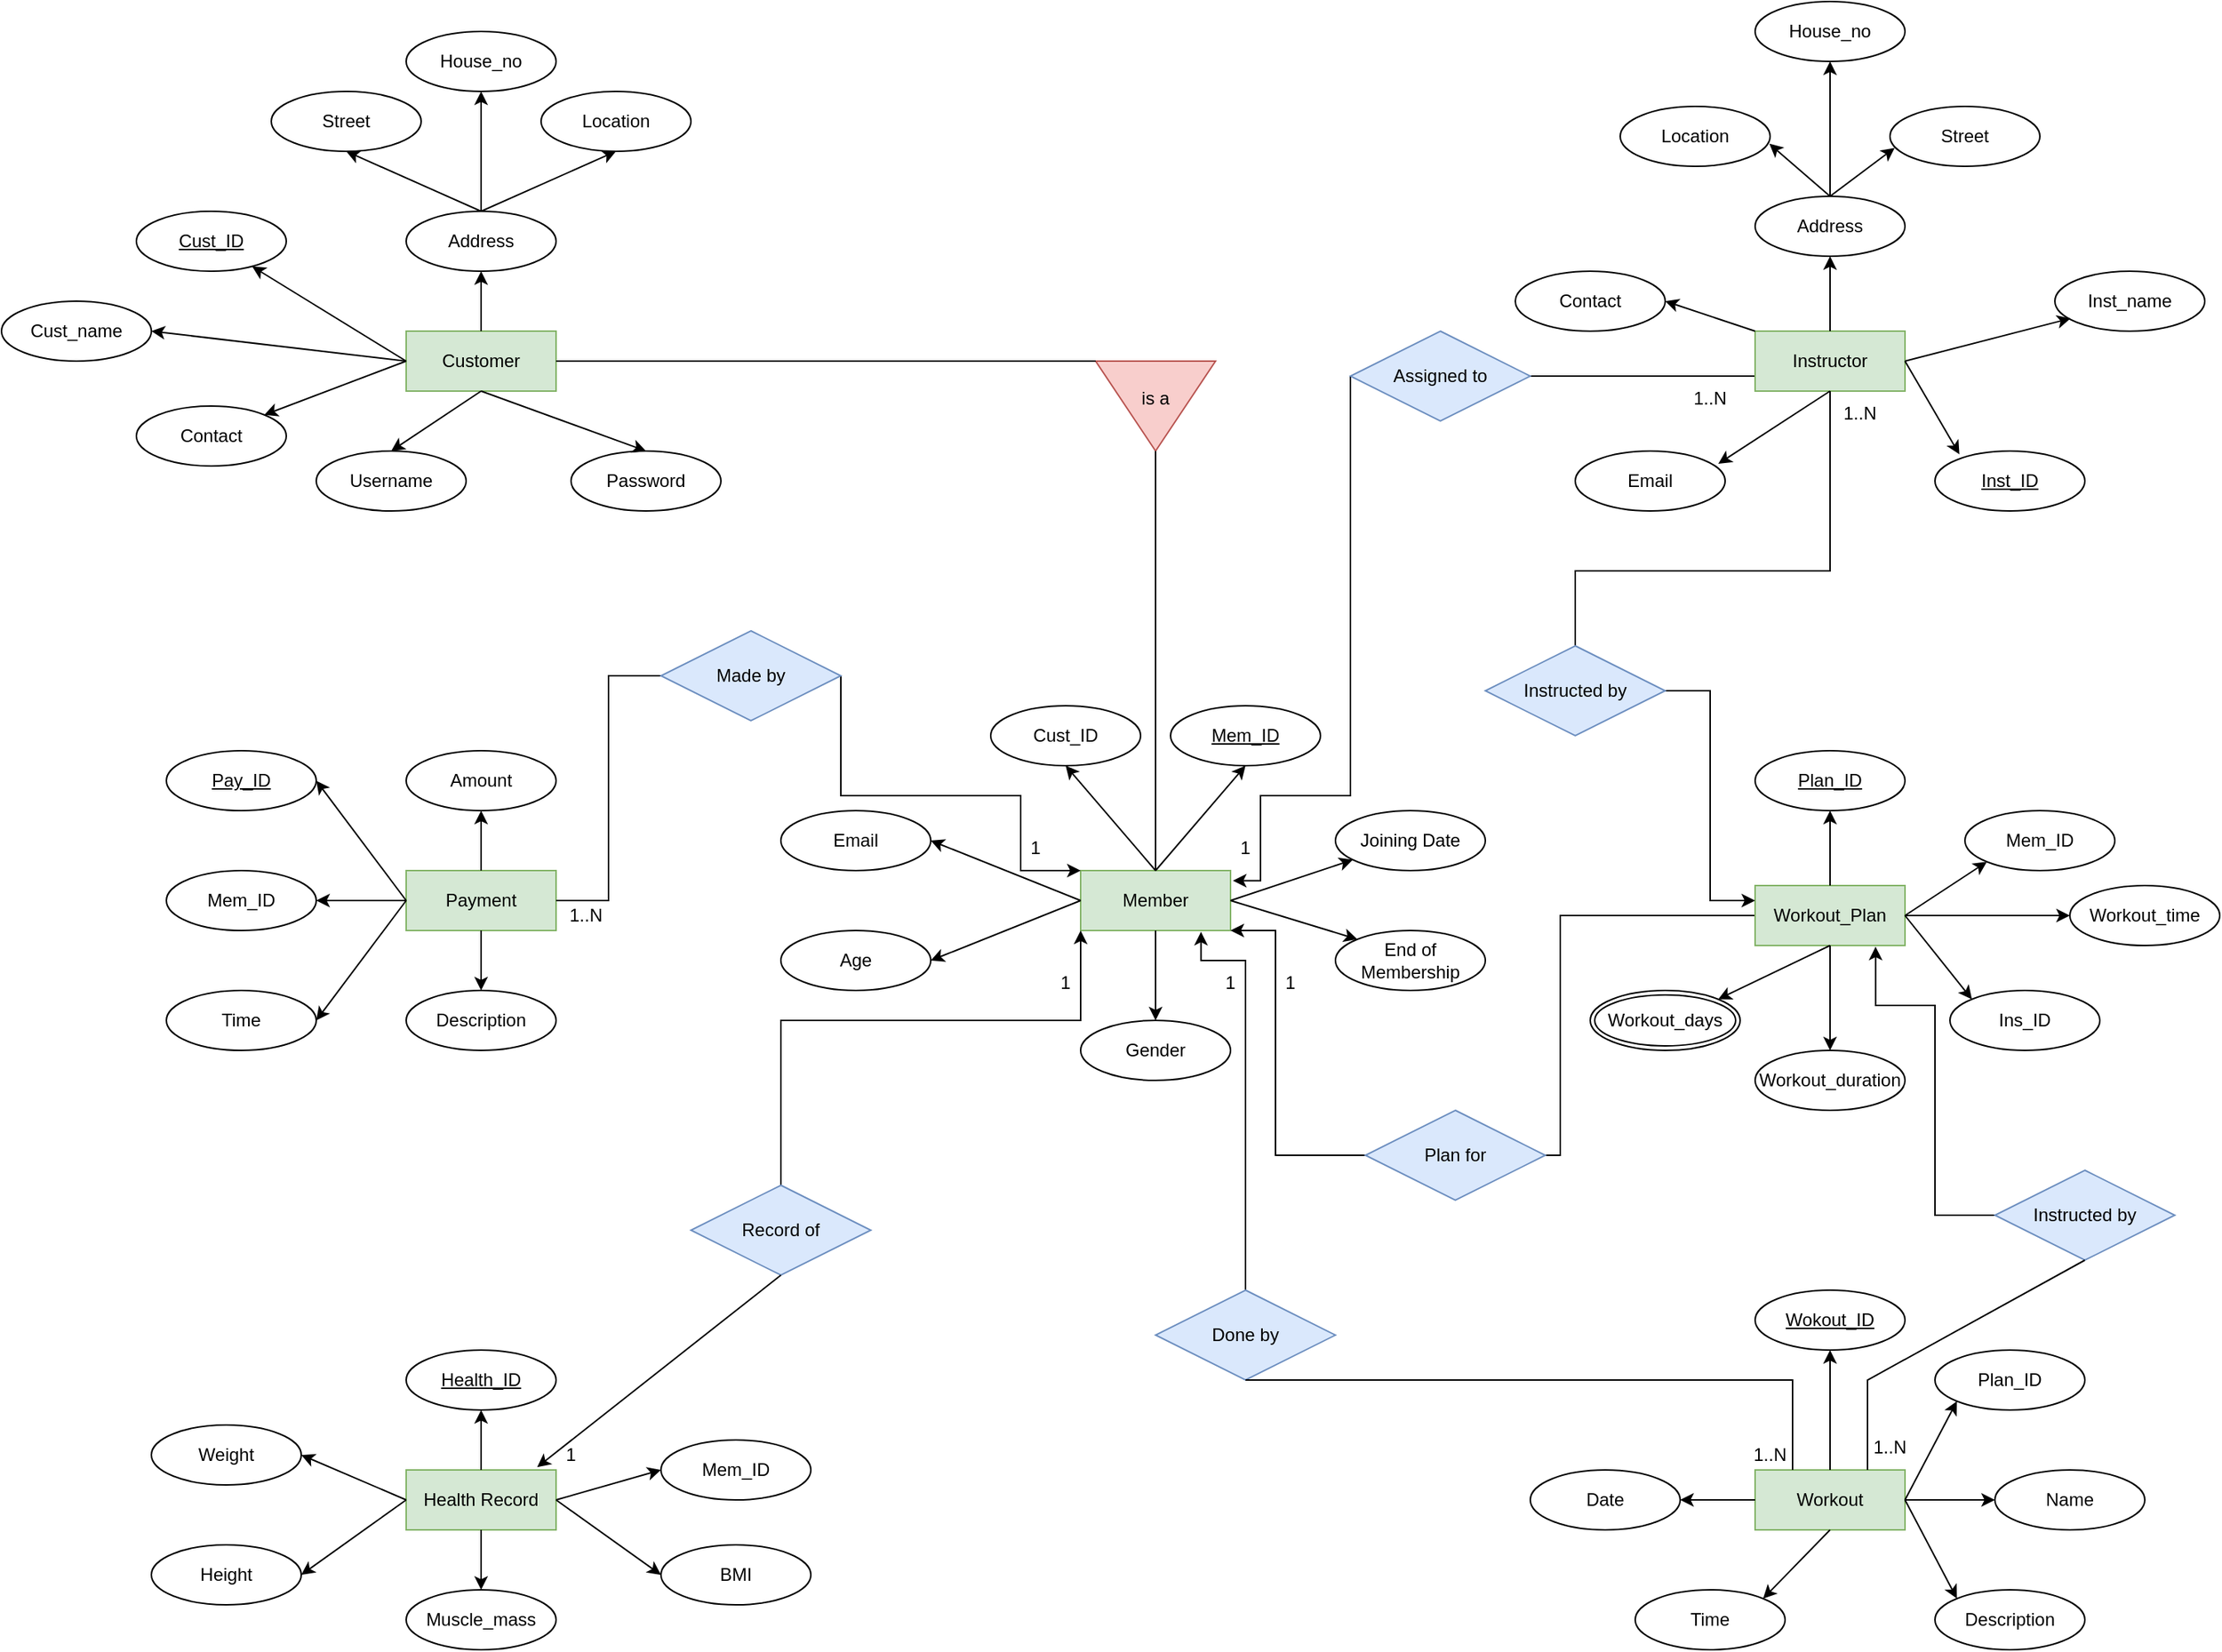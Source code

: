 <mxfile version="21.2.1" type="github">
  <diagram name="Page-1" id="tTelNtG5nTAstVyEt5DH">
    <mxGraphModel dx="2537" dy="986" grid="1" gridSize="10" guides="1" tooltips="1" connect="1" arrows="1" fold="1" page="1" pageScale="1" pageWidth="850" pageHeight="1100" math="0" shadow="0">
      <root>
        <mxCell id="0" />
        <mxCell id="1" parent="0" />
        <mxCell id="TixPq02yjRBzD6OdScwW-1" value="Member" style="whiteSpace=wrap;html=1;align=center;fillColor=#d5e8d4;strokeColor=#82b366;" parent="1" vertex="1">
          <mxGeometry x="390" y="600" width="100" height="40" as="geometry" />
        </mxCell>
        <mxCell id="TixPq02yjRBzD6OdScwW-2" value="Customer" style="whiteSpace=wrap;html=1;align=center;fillColor=#d5e8d4;strokeColor=#82b366;" parent="1" vertex="1">
          <mxGeometry x="-60" y="240" width="100" height="40" as="geometry" />
        </mxCell>
        <mxCell id="TixPq02yjRBzD6OdScwW-89" style="edgeStyle=orthogonalEdgeStyle;rounded=0;orthogonalLoop=1;jettySize=auto;html=1;exitX=0;exitY=0.5;exitDx=0;exitDy=0;entryX=1;entryY=0.5;entryDx=0;entryDy=0;endArrow=none;endFill=0;" parent="1" source="TixPq02yjRBzD6OdScwW-3" target="TixPq02yjRBzD6OdScwW-87" edge="1">
          <mxGeometry relative="1" as="geometry">
            <Array as="points">
              <mxPoint x="840" y="270" />
            </Array>
          </mxGeometry>
        </mxCell>
        <mxCell id="TixPq02yjRBzD6OdScwW-3" value="Instructor" style="whiteSpace=wrap;html=1;align=center;fillColor=#d5e8d4;strokeColor=#82b366;" parent="1" vertex="1">
          <mxGeometry x="840" y="240" width="100" height="40" as="geometry" />
        </mxCell>
        <mxCell id="TixPq02yjRBzD6OdScwW-156" style="edgeStyle=orthogonalEdgeStyle;rounded=0;orthogonalLoop=1;jettySize=auto;html=1;exitX=0;exitY=0.5;exitDx=0;exitDy=0;entryX=1;entryY=0.5;entryDx=0;entryDy=0;endArrow=none;endFill=0;" parent="1" source="TixPq02yjRBzD6OdScwW-4" target="TixPq02yjRBzD6OdScwW-155" edge="1">
          <mxGeometry relative="1" as="geometry">
            <Array as="points">
              <mxPoint x="710" y="630" />
              <mxPoint x="710" y="790" />
            </Array>
          </mxGeometry>
        </mxCell>
        <mxCell id="TixPq02yjRBzD6OdScwW-4" value="Workout_Plan" style="whiteSpace=wrap;html=1;align=center;fillColor=#d5e8d4;strokeColor=#82b366;" parent="1" vertex="1">
          <mxGeometry x="840" y="610" width="100" height="40" as="geometry" />
        </mxCell>
        <mxCell id="TixPq02yjRBzD6OdScwW-5" value="Workout" style="whiteSpace=wrap;html=1;align=center;fillColor=#d5e8d4;strokeColor=#82b366;" parent="1" vertex="1">
          <mxGeometry x="840" y="1000" width="100" height="40" as="geometry" />
        </mxCell>
        <mxCell id="TixPq02yjRBzD6OdScwW-6" value="Payment" style="whiteSpace=wrap;html=1;align=center;fillColor=#d5e8d4;strokeColor=#82b366;" parent="1" vertex="1">
          <mxGeometry x="-60" y="600" width="100" height="40" as="geometry" />
        </mxCell>
        <mxCell id="TixPq02yjRBzD6OdScwW-10" value="Health Record" style="whiteSpace=wrap;html=1;align=center;fillColor=#d5e8d4;strokeColor=#82b366;" parent="1" vertex="1">
          <mxGeometry x="-60" y="1000" width="100" height="40" as="geometry" />
        </mxCell>
        <mxCell id="TixPq02yjRBzD6OdScwW-32" value="House_no" style="ellipse;whiteSpace=wrap;html=1;align=center;" parent="1" vertex="1">
          <mxGeometry x="-60" y="40" width="100" height="40" as="geometry" />
        </mxCell>
        <mxCell id="TixPq02yjRBzD6OdScwW-33" value="Street" style="ellipse;whiteSpace=wrap;html=1;align=center;" parent="1" vertex="1">
          <mxGeometry x="-150" y="80" width="100" height="40" as="geometry" />
        </mxCell>
        <mxCell id="TixPq02yjRBzD6OdScwW-34" value="Location" style="ellipse;whiteSpace=wrap;html=1;align=center;" parent="1" vertex="1">
          <mxGeometry x="30" y="80" width="100" height="40" as="geometry" />
        </mxCell>
        <mxCell id="TixPq02yjRBzD6OdScwW-35" value="Address" style="ellipse;whiteSpace=wrap;html=1;align=center;" parent="1" vertex="1">
          <mxGeometry x="-60" y="160" width="100" height="40" as="geometry" />
        </mxCell>
        <mxCell id="TixPq02yjRBzD6OdScwW-36" value="Cust_name" style="ellipse;whiteSpace=wrap;html=1;align=center;" parent="1" vertex="1">
          <mxGeometry x="-330" y="220" width="100" height="40" as="geometry" />
        </mxCell>
        <mxCell id="TixPq02yjRBzD6OdScwW-37" value="Contact" style="ellipse;whiteSpace=wrap;html=1;align=center;" parent="1" vertex="1">
          <mxGeometry x="-240" y="290" width="100" height="40" as="geometry" />
        </mxCell>
        <mxCell id="TixPq02yjRBzD6OdScwW-38" value="Username" style="ellipse;whiteSpace=wrap;html=1;align=center;" parent="1" vertex="1">
          <mxGeometry x="-120" y="320" width="100" height="40" as="geometry" />
        </mxCell>
        <mxCell id="TixPq02yjRBzD6OdScwW-39" value="Password" style="ellipse;whiteSpace=wrap;html=1;align=center;" parent="1" vertex="1">
          <mxGeometry x="50" y="320" width="100" height="40" as="geometry" />
        </mxCell>
        <mxCell id="TixPq02yjRBzD6OdScwW-41" value="Joining Date" style="ellipse;whiteSpace=wrap;html=1;align=center;" parent="1" vertex="1">
          <mxGeometry x="560" y="560" width="100" height="40" as="geometry" />
        </mxCell>
        <mxCell id="TixPq02yjRBzD6OdScwW-42" value="Age" style="ellipse;whiteSpace=wrap;html=1;align=center;" parent="1" vertex="1">
          <mxGeometry x="190" y="640" width="100" height="40" as="geometry" />
        </mxCell>
        <mxCell id="TixPq02yjRBzD6OdScwW-43" value="End of&lt;br&gt;Membership" style="ellipse;whiteSpace=wrap;html=1;align=center;" parent="1" vertex="1">
          <mxGeometry x="560" y="640" width="100" height="40" as="geometry" />
        </mxCell>
        <mxCell id="TixPq02yjRBzD6OdScwW-45" value="Email" style="ellipse;whiteSpace=wrap;html=1;align=center;" parent="1" vertex="1">
          <mxGeometry x="190" y="560" width="100" height="40" as="geometry" />
        </mxCell>
        <mxCell id="TixPq02yjRBzD6OdScwW-46" value="Gender" style="ellipse;whiteSpace=wrap;html=1;align=center;" parent="1" vertex="1">
          <mxGeometry x="390" y="700" width="100" height="40" as="geometry" />
        </mxCell>
        <mxCell id="TixPq02yjRBzD6OdScwW-49" value="Inst_ID" style="ellipse;whiteSpace=wrap;html=1;align=center;fontStyle=4;" parent="1" vertex="1">
          <mxGeometry x="960" y="320" width="100" height="40" as="geometry" />
        </mxCell>
        <mxCell id="TixPq02yjRBzD6OdScwW-51" value="Inst_name" style="ellipse;whiteSpace=wrap;html=1;align=center;" parent="1" vertex="1">
          <mxGeometry x="1040" y="200" width="100" height="40" as="geometry" />
        </mxCell>
        <mxCell id="TixPq02yjRBzD6OdScwW-52" value="Email" style="ellipse;whiteSpace=wrap;html=1;align=center;" parent="1" vertex="1">
          <mxGeometry x="720" y="320" width="100" height="40" as="geometry" />
        </mxCell>
        <mxCell id="TixPq02yjRBzD6OdScwW-54" value="Contact" style="ellipse;whiteSpace=wrap;html=1;align=center;" parent="1" vertex="1">
          <mxGeometry x="680" y="200" width="100" height="40" as="geometry" />
        </mxCell>
        <mxCell id="TixPq02yjRBzD6OdScwW-55" value="Address" style="ellipse;whiteSpace=wrap;html=1;align=center;" parent="1" vertex="1">
          <mxGeometry x="840" y="150" width="100" height="40" as="geometry" />
        </mxCell>
        <mxCell id="TixPq02yjRBzD6OdScwW-56" value="House_no" style="ellipse;whiteSpace=wrap;html=1;align=center;" parent="1" vertex="1">
          <mxGeometry x="840" y="20" width="100" height="40" as="geometry" />
        </mxCell>
        <mxCell id="TixPq02yjRBzD6OdScwW-57" value="Location" style="ellipse;whiteSpace=wrap;html=1;align=center;" parent="1" vertex="1">
          <mxGeometry x="750" y="90" width="100" height="40" as="geometry" />
        </mxCell>
        <mxCell id="TixPq02yjRBzD6OdScwW-58" value="Street" style="ellipse;whiteSpace=wrap;html=1;align=center;" parent="1" vertex="1">
          <mxGeometry x="930" y="90" width="100" height="40" as="geometry" />
        </mxCell>
        <mxCell id="TixPq02yjRBzD6OdScwW-59" value="Plan_ID" style="ellipse;whiteSpace=wrap;html=1;align=center;fontStyle=4;" parent="1" vertex="1">
          <mxGeometry x="840" y="520" width="100" height="40" as="geometry" />
        </mxCell>
        <mxCell id="TixPq02yjRBzD6OdScwW-60" value="Mem_ID" style="ellipse;whiteSpace=wrap;html=1;align=center;" parent="1" vertex="1">
          <mxGeometry x="980" y="560" width="100" height="40" as="geometry" />
        </mxCell>
        <mxCell id="TixPq02yjRBzD6OdScwW-62" value="Ins_ID" style="ellipse;whiteSpace=wrap;html=1;align=center;" parent="1" vertex="1">
          <mxGeometry x="970" y="680" width="100" height="40" as="geometry" />
        </mxCell>
        <mxCell id="TixPq02yjRBzD6OdScwW-63" value="Workout_time" style="ellipse;whiteSpace=wrap;html=1;align=center;" parent="1" vertex="1">
          <mxGeometry x="1050" y="610" width="100" height="40" as="geometry" />
        </mxCell>
        <mxCell id="TixPq02yjRBzD6OdScwW-64" value="Workout_duration" style="ellipse;whiteSpace=wrap;html=1;align=center;" parent="1" vertex="1">
          <mxGeometry x="840" y="720" width="100" height="40" as="geometry" />
        </mxCell>
        <mxCell id="TixPq02yjRBzD6OdScwW-66" value="Cust_ID" style="ellipse;whiteSpace=wrap;html=1;align=center;" parent="1" vertex="1">
          <mxGeometry x="330" y="490" width="100" height="40" as="geometry" />
        </mxCell>
        <mxCell id="TixPq02yjRBzD6OdScwW-67" value="Mem_ID" style="ellipse;whiteSpace=wrap;html=1;align=center;fontStyle=4;" parent="1" vertex="1">
          <mxGeometry x="450" y="490" width="100" height="40" as="geometry" />
        </mxCell>
        <mxCell id="TixPq02yjRBzD6OdScwW-70" value="Wokout_ID" style="ellipse;whiteSpace=wrap;html=1;align=center;fontStyle=4;" parent="1" vertex="1">
          <mxGeometry x="840" y="880" width="100" height="40" as="geometry" />
        </mxCell>
        <mxCell id="TixPq02yjRBzD6OdScwW-71" value="Plan_ID" style="ellipse;whiteSpace=wrap;html=1;align=center;" parent="1" vertex="1">
          <mxGeometry x="960" y="920" width="100" height="40" as="geometry" />
        </mxCell>
        <mxCell id="TixPq02yjRBzD6OdScwW-72" value="Name" style="ellipse;whiteSpace=wrap;html=1;align=center;" parent="1" vertex="1">
          <mxGeometry x="1000" y="1000" width="100" height="40" as="geometry" />
        </mxCell>
        <mxCell id="TixPq02yjRBzD6OdScwW-73" value="Description" style="ellipse;whiteSpace=wrap;html=1;align=center;" parent="1" vertex="1">
          <mxGeometry x="960" y="1080" width="100" height="40" as="geometry" />
        </mxCell>
        <mxCell id="TixPq02yjRBzD6OdScwW-74" value="Health_ID" style="ellipse;whiteSpace=wrap;html=1;align=center;fontStyle=4;" parent="1" vertex="1">
          <mxGeometry x="-60" y="920" width="100" height="40" as="geometry" />
        </mxCell>
        <mxCell id="TixPq02yjRBzD6OdScwW-75" value="Mem_ID" style="ellipse;whiteSpace=wrap;html=1;align=center;" parent="1" vertex="1">
          <mxGeometry x="110" y="980" width="100" height="40" as="geometry" />
        </mxCell>
        <mxCell id="TixPq02yjRBzD6OdScwW-76" value="Height" style="ellipse;whiteSpace=wrap;html=1;align=center;" parent="1" vertex="1">
          <mxGeometry x="-230" y="1050" width="100" height="40" as="geometry" />
        </mxCell>
        <mxCell id="TixPq02yjRBzD6OdScwW-77" value="Weight" style="ellipse;whiteSpace=wrap;html=1;align=center;" parent="1" vertex="1">
          <mxGeometry x="-230" y="970" width="100" height="40" as="geometry" />
        </mxCell>
        <mxCell id="TixPq02yjRBzD6OdScwW-78" value="BMI" style="ellipse;whiteSpace=wrap;html=1;align=center;" parent="1" vertex="1">
          <mxGeometry x="110" y="1050" width="100" height="40" as="geometry" />
        </mxCell>
        <mxCell id="TixPq02yjRBzD6OdScwW-79" value="Muscle_mass" style="ellipse;whiteSpace=wrap;html=1;align=center;" parent="1" vertex="1">
          <mxGeometry x="-60" y="1080" width="100" height="40" as="geometry" />
        </mxCell>
        <mxCell id="TixPq02yjRBzD6OdScwW-80" value="Pay_ID" style="ellipse;whiteSpace=wrap;html=1;align=center;fontStyle=4;" parent="1" vertex="1">
          <mxGeometry x="-220" y="520" width="100" height="40" as="geometry" />
        </mxCell>
        <mxCell id="TixPq02yjRBzD6OdScwW-82" value="Mem_ID" style="ellipse;whiteSpace=wrap;html=1;align=center;" parent="1" vertex="1">
          <mxGeometry x="-220" y="600" width="100" height="40" as="geometry" />
        </mxCell>
        <mxCell id="TixPq02yjRBzD6OdScwW-83" value="Amount" style="ellipse;whiteSpace=wrap;html=1;align=center;" parent="1" vertex="1">
          <mxGeometry x="-60" y="520" width="100" height="40" as="geometry" />
        </mxCell>
        <mxCell id="TixPq02yjRBzD6OdScwW-84" value="Time" style="ellipse;whiteSpace=wrap;html=1;align=center;" parent="1" vertex="1">
          <mxGeometry x="-220" y="680" width="100" height="40" as="geometry" />
        </mxCell>
        <mxCell id="TixPq02yjRBzD6OdScwW-85" value="Description" style="ellipse;whiteSpace=wrap;html=1;align=center;" parent="1" vertex="1">
          <mxGeometry x="-60" y="680" width="100" height="40" as="geometry" />
        </mxCell>
        <mxCell id="TixPq02yjRBzD6OdScwW-92" style="edgeStyle=orthogonalEdgeStyle;rounded=0;orthogonalLoop=1;jettySize=auto;html=1;exitX=0;exitY=0.5;exitDx=0;exitDy=0;entryX=1;entryY=0.5;entryDx=0;entryDy=0;endArrow=none;endFill=0;" parent="1" source="TixPq02yjRBzD6OdScwW-86" target="TixPq02yjRBzD6OdScwW-6" edge="1">
          <mxGeometry relative="1" as="geometry" />
        </mxCell>
        <mxCell id="Lxrb02coDtLvzyHYDfZ3-10" style="edgeStyle=orthogonalEdgeStyle;rounded=0;orthogonalLoop=1;jettySize=auto;html=1;exitX=1;exitY=0.5;exitDx=0;exitDy=0;entryX=0;entryY=0;entryDx=0;entryDy=0;" edge="1" parent="1" source="TixPq02yjRBzD6OdScwW-86" target="TixPq02yjRBzD6OdScwW-1">
          <mxGeometry relative="1" as="geometry">
            <Array as="points">
              <mxPoint x="230" y="550" />
              <mxPoint x="350" y="550" />
              <mxPoint x="350" y="600" />
            </Array>
          </mxGeometry>
        </mxCell>
        <mxCell id="TixPq02yjRBzD6OdScwW-86" value="Made by" style="shape=rhombus;perimeter=rhombusPerimeter;whiteSpace=wrap;html=1;align=center;fillColor=#dae8fc;strokeColor=#6c8ebf;" parent="1" vertex="1">
          <mxGeometry x="110" y="440" width="120" height="60" as="geometry" />
        </mxCell>
        <mxCell id="TixPq02yjRBzD6OdScwW-90" style="edgeStyle=orthogonalEdgeStyle;rounded=0;orthogonalLoop=1;jettySize=auto;html=1;exitX=0;exitY=0.5;exitDx=0;exitDy=0;entryX=1.016;entryY=0.168;entryDx=0;entryDy=0;entryPerimeter=0;" parent="1" source="TixPq02yjRBzD6OdScwW-87" target="TixPq02yjRBzD6OdScwW-1" edge="1">
          <mxGeometry relative="1" as="geometry">
            <Array as="points">
              <mxPoint x="570" y="310" />
              <mxPoint x="570" y="550" />
              <mxPoint x="510" y="550" />
              <mxPoint x="510" y="607" />
            </Array>
            <mxPoint x="440" y="600" as="targetPoint" />
          </mxGeometry>
        </mxCell>
        <mxCell id="TixPq02yjRBzD6OdScwW-87" value="Assigned to" style="shape=rhombus;perimeter=rhombusPerimeter;whiteSpace=wrap;html=1;align=center;fillColor=#dae8fc;strokeColor=#6c8ebf;" parent="1" vertex="1">
          <mxGeometry x="570" y="240" width="120" height="60" as="geometry" />
        </mxCell>
        <mxCell id="TixPq02yjRBzD6OdScwW-96" value="" style="endArrow=classic;html=1;rounded=0;exitX=0;exitY=0.5;exitDx=0;exitDy=0;entryX=1;entryY=0.5;entryDx=0;entryDy=0;" parent="1" source="TixPq02yjRBzD6OdScwW-1" target="TixPq02yjRBzD6OdScwW-45" edge="1">
          <mxGeometry width="50" height="50" relative="1" as="geometry">
            <mxPoint x="250" y="630" as="sourcePoint" />
            <mxPoint x="300" y="580" as="targetPoint" />
          </mxGeometry>
        </mxCell>
        <mxCell id="TixPq02yjRBzD6OdScwW-100" value="" style="endArrow=classic;html=1;rounded=0;entryX=1;entryY=0.5;entryDx=0;entryDy=0;" parent="1" target="TixPq02yjRBzD6OdScwW-42" edge="1">
          <mxGeometry width="50" height="50" relative="1" as="geometry">
            <mxPoint x="390" y="620" as="sourcePoint" />
            <mxPoint x="370" y="530" as="targetPoint" />
          </mxGeometry>
        </mxCell>
        <mxCell id="TixPq02yjRBzD6OdScwW-101" value="" style="endArrow=classic;html=1;rounded=0;exitX=0.5;exitY=0;exitDx=0;exitDy=0;entryX=0.5;entryY=1;entryDx=0;entryDy=0;" parent="1" source="TixPq02yjRBzD6OdScwW-2" target="TixPq02yjRBzD6OdScwW-35" edge="1">
          <mxGeometry width="50" height="50" relative="1" as="geometry">
            <mxPoint x="-30" y="220" as="sourcePoint" />
            <mxPoint x="20" y="170" as="targetPoint" />
          </mxGeometry>
        </mxCell>
        <mxCell id="TixPq02yjRBzD6OdScwW-102" value="" style="endArrow=classic;html=1;rounded=0;exitX=0.5;exitY=0;exitDx=0;exitDy=0;entryX=0.5;entryY=1;entryDx=0;entryDy=0;" parent="1" source="TixPq02yjRBzD6OdScwW-35" target="TixPq02yjRBzD6OdScwW-33" edge="1">
          <mxGeometry width="50" height="50" relative="1" as="geometry">
            <mxPoint x="-30" y="220" as="sourcePoint" />
            <mxPoint x="20" y="170" as="targetPoint" />
          </mxGeometry>
        </mxCell>
        <mxCell id="TixPq02yjRBzD6OdScwW-103" value="" style="endArrow=classic;html=1;rounded=0;exitX=0.5;exitY=0;exitDx=0;exitDy=0;entryX=0.5;entryY=1;entryDx=0;entryDy=0;" parent="1" source="TixPq02yjRBzD6OdScwW-35" target="TixPq02yjRBzD6OdScwW-32" edge="1">
          <mxGeometry width="50" height="50" relative="1" as="geometry">
            <mxPoint y="220" as="sourcePoint" />
            <mxPoint x="50" y="170" as="targetPoint" />
          </mxGeometry>
        </mxCell>
        <mxCell id="TixPq02yjRBzD6OdScwW-104" value="" style="endArrow=classic;html=1;rounded=0;entryX=0.5;entryY=1;entryDx=0;entryDy=0;" parent="1" target="TixPq02yjRBzD6OdScwW-34" edge="1">
          <mxGeometry width="50" height="50" relative="1" as="geometry">
            <mxPoint x="-10" y="160" as="sourcePoint" />
            <mxPoint x="50" y="170" as="targetPoint" />
          </mxGeometry>
        </mxCell>
        <mxCell id="TixPq02yjRBzD6OdScwW-105" value="" style="endArrow=classic;html=1;rounded=0;exitX=0;exitY=0.5;exitDx=0;exitDy=0;" parent="1" source="TixPq02yjRBzD6OdScwW-2" edge="1">
          <mxGeometry width="50" height="50" relative="1" as="geometry">
            <mxPoint x="-100" y="210" as="sourcePoint" />
            <mxPoint x="-162.785" y="196.778" as="targetPoint" />
          </mxGeometry>
        </mxCell>
        <mxCell id="TixPq02yjRBzD6OdScwW-106" value="" style="endArrow=classic;html=1;rounded=0;exitX=0;exitY=0.5;exitDx=0;exitDy=0;entryX=1;entryY=0.5;entryDx=0;entryDy=0;" parent="1" source="TixPq02yjRBzD6OdScwW-2" target="TixPq02yjRBzD6OdScwW-36" edge="1">
          <mxGeometry width="50" height="50" relative="1" as="geometry">
            <mxPoint x="-100" y="210" as="sourcePoint" />
            <mxPoint x="-50" y="160" as="targetPoint" />
          </mxGeometry>
        </mxCell>
        <mxCell id="TixPq02yjRBzD6OdScwW-107" value="" style="endArrow=classic;html=1;rounded=0;exitX=0;exitY=0.5;exitDx=0;exitDy=0;entryX=1;entryY=0;entryDx=0;entryDy=0;" parent="1" source="TixPq02yjRBzD6OdScwW-2" target="TixPq02yjRBzD6OdScwW-37" edge="1">
          <mxGeometry width="50" height="50" relative="1" as="geometry">
            <mxPoint x="30" y="230" as="sourcePoint" />
            <mxPoint x="80" y="180" as="targetPoint" />
          </mxGeometry>
        </mxCell>
        <mxCell id="TixPq02yjRBzD6OdScwW-108" value="" style="endArrow=classic;html=1;rounded=0;exitX=0.5;exitY=1;exitDx=0;exitDy=0;entryX=0.5;entryY=0;entryDx=0;entryDy=0;" parent="1" source="TixPq02yjRBzD6OdScwW-2" target="TixPq02yjRBzD6OdScwW-38" edge="1">
          <mxGeometry width="50" height="50" relative="1" as="geometry">
            <mxPoint x="-20" y="260" as="sourcePoint" />
            <mxPoint x="30" y="210" as="targetPoint" />
          </mxGeometry>
        </mxCell>
        <mxCell id="TixPq02yjRBzD6OdScwW-112" value="" style="endArrow=classic;html=1;rounded=0;exitX=0.5;exitY=1;exitDx=0;exitDy=0;entryX=0.5;entryY=0;entryDx=0;entryDy=0;" parent="1" source="TixPq02yjRBzD6OdScwW-2" target="TixPq02yjRBzD6OdScwW-39" edge="1">
          <mxGeometry width="50" height="50" relative="1" as="geometry">
            <mxPoint x="-20" y="320" as="sourcePoint" />
            <mxPoint x="30" y="270" as="targetPoint" />
          </mxGeometry>
        </mxCell>
        <mxCell id="TixPq02yjRBzD6OdScwW-113" value="" style="endArrow=classic;html=1;rounded=0;exitX=0;exitY=0.5;exitDx=0;exitDy=0;entryX=1;entryY=0.5;entryDx=0;entryDy=0;" parent="1" source="TixPq02yjRBzD6OdScwW-6" target="TixPq02yjRBzD6OdScwW-82" edge="1">
          <mxGeometry width="50" height="50" relative="1" as="geometry">
            <mxPoint x="20" y="650" as="sourcePoint" />
            <mxPoint x="70" y="600" as="targetPoint" />
          </mxGeometry>
        </mxCell>
        <mxCell id="TixPq02yjRBzD6OdScwW-114" value="" style="endArrow=classic;html=1;rounded=0;exitX=0;exitY=0.5;exitDx=0;exitDy=0;entryX=1;entryY=0.5;entryDx=0;entryDy=0;" parent="1" source="TixPq02yjRBzD6OdScwW-6" target="TixPq02yjRBzD6OdScwW-80" edge="1">
          <mxGeometry width="50" height="50" relative="1" as="geometry">
            <mxPoint x="80" y="650" as="sourcePoint" />
            <mxPoint x="130" y="600" as="targetPoint" />
          </mxGeometry>
        </mxCell>
        <mxCell id="TixPq02yjRBzD6OdScwW-115" value="" style="endArrow=classic;html=1;rounded=0;exitX=0.5;exitY=0;exitDx=0;exitDy=0;entryX=0.5;entryY=1;entryDx=0;entryDy=0;" parent="1" source="TixPq02yjRBzD6OdScwW-6" target="TixPq02yjRBzD6OdScwW-83" edge="1">
          <mxGeometry width="50" height="50" relative="1" as="geometry">
            <mxPoint x="80" y="650" as="sourcePoint" />
            <mxPoint x="130" y="600" as="targetPoint" />
          </mxGeometry>
        </mxCell>
        <mxCell id="TixPq02yjRBzD6OdScwW-116" value="" style="endArrow=classic;html=1;rounded=0;exitX=0;exitY=0.5;exitDx=0;exitDy=0;entryX=1;entryY=0.5;entryDx=0;entryDy=0;" parent="1" source="TixPq02yjRBzD6OdScwW-6" target="TixPq02yjRBzD6OdScwW-84" edge="1">
          <mxGeometry width="50" height="50" relative="1" as="geometry">
            <mxPoint x="80" y="780" as="sourcePoint" />
            <mxPoint x="130" y="730" as="targetPoint" />
          </mxGeometry>
        </mxCell>
        <mxCell id="TixPq02yjRBzD6OdScwW-117" value="" style="endArrow=classic;html=1;rounded=0;exitX=0.5;exitY=1;exitDx=0;exitDy=0;entryX=0.5;entryY=0;entryDx=0;entryDy=0;" parent="1" source="TixPq02yjRBzD6OdScwW-6" target="TixPq02yjRBzD6OdScwW-85" edge="1">
          <mxGeometry width="50" height="50" relative="1" as="geometry">
            <mxPoint x="80" y="780" as="sourcePoint" />
            <mxPoint x="130" y="730" as="targetPoint" />
          </mxGeometry>
        </mxCell>
        <mxCell id="TixPq02yjRBzD6OdScwW-119" value="" style="endArrow=classic;html=1;rounded=0;exitX=0.5;exitY=0;exitDx=0;exitDy=0;entryX=0.5;entryY=1;entryDx=0;entryDy=0;" parent="1" source="TixPq02yjRBzD6OdScwW-1" target="TixPq02yjRBzD6OdScwW-66" edge="1">
          <mxGeometry width="50" height="50" relative="1" as="geometry">
            <mxPoint x="390" y="680" as="sourcePoint" />
            <mxPoint x="440" y="630" as="targetPoint" />
          </mxGeometry>
        </mxCell>
        <mxCell id="TixPq02yjRBzD6OdScwW-120" value="" style="endArrow=classic;html=1;rounded=0;exitX=0.5;exitY=0;exitDx=0;exitDy=0;entryX=0.5;entryY=1;entryDx=0;entryDy=0;" parent="1" source="TixPq02yjRBzD6OdScwW-1" target="TixPq02yjRBzD6OdScwW-67" edge="1">
          <mxGeometry width="50" height="50" relative="1" as="geometry">
            <mxPoint x="390" y="680" as="sourcePoint" />
            <mxPoint x="440" y="630" as="targetPoint" />
          </mxGeometry>
        </mxCell>
        <mxCell id="TixPq02yjRBzD6OdScwW-121" value="" style="endArrow=classic;html=1;rounded=0;exitX=1;exitY=0.5;exitDx=0;exitDy=0;" parent="1" source="TixPq02yjRBzD6OdScwW-1" target="TixPq02yjRBzD6OdScwW-41" edge="1">
          <mxGeometry width="50" height="50" relative="1" as="geometry">
            <mxPoint x="390" y="680" as="sourcePoint" />
            <mxPoint x="440" y="630" as="targetPoint" />
          </mxGeometry>
        </mxCell>
        <mxCell id="TixPq02yjRBzD6OdScwW-122" value="" style="endArrow=classic;html=1;rounded=0;entryX=0;entryY=0;entryDx=0;entryDy=0;exitX=1;exitY=0.5;exitDx=0;exitDy=0;" parent="1" source="TixPq02yjRBzD6OdScwW-1" target="TixPq02yjRBzD6OdScwW-43" edge="1">
          <mxGeometry width="50" height="50" relative="1" as="geometry">
            <mxPoint x="390" y="680" as="sourcePoint" />
            <mxPoint x="440" y="630" as="targetPoint" />
          </mxGeometry>
        </mxCell>
        <mxCell id="TixPq02yjRBzD6OdScwW-123" value="" style="endArrow=classic;html=1;rounded=0;exitX=0.5;exitY=1;exitDx=0;exitDy=0;entryX=0.5;entryY=0;entryDx=0;entryDy=0;" parent="1" source="TixPq02yjRBzD6OdScwW-1" target="TixPq02yjRBzD6OdScwW-46" edge="1">
          <mxGeometry width="50" height="50" relative="1" as="geometry">
            <mxPoint x="390" y="680" as="sourcePoint" />
            <mxPoint x="440" y="630" as="targetPoint" />
          </mxGeometry>
        </mxCell>
        <mxCell id="TixPq02yjRBzD6OdScwW-124" value="" style="endArrow=classic;html=1;rounded=0;entryX=0.5;entryY=1;entryDx=0;entryDy=0;exitX=0.5;exitY=0;exitDx=0;exitDy=0;" parent="1" source="TixPq02yjRBzD6OdScwW-3" target="TixPq02yjRBzD6OdScwW-55" edge="1">
          <mxGeometry width="50" height="50" relative="1" as="geometry">
            <mxPoint x="900" y="350" as="sourcePoint" />
            <mxPoint x="950" y="300" as="targetPoint" />
          </mxGeometry>
        </mxCell>
        <mxCell id="TixPq02yjRBzD6OdScwW-125" value="" style="endArrow=classic;html=1;rounded=0;exitX=0.5;exitY=0;exitDx=0;exitDy=0;entryX=0.995;entryY=0.623;entryDx=0;entryDy=0;entryPerimeter=0;" parent="1" source="TixPq02yjRBzD6OdScwW-55" target="TixPq02yjRBzD6OdScwW-57" edge="1">
          <mxGeometry width="50" height="50" relative="1" as="geometry">
            <mxPoint x="900" y="350" as="sourcePoint" />
            <mxPoint x="950" y="300" as="targetPoint" />
          </mxGeometry>
        </mxCell>
        <mxCell id="TixPq02yjRBzD6OdScwW-126" value="" style="endArrow=classic;html=1;rounded=0;entryX=0.031;entryY=0.693;entryDx=0;entryDy=0;exitX=0.5;exitY=0;exitDx=0;exitDy=0;entryPerimeter=0;" parent="1" target="TixPq02yjRBzD6OdScwW-58" edge="1" source="TixPq02yjRBzD6OdScwW-55">
          <mxGeometry width="50" height="50" relative="1" as="geometry">
            <mxPoint x="880" y="160" as="sourcePoint" />
            <mxPoint x="950" y="300" as="targetPoint" />
          </mxGeometry>
        </mxCell>
        <mxCell id="TixPq02yjRBzD6OdScwW-127" value="" style="endArrow=classic;html=1;rounded=0;entryX=0.5;entryY=1;entryDx=0;entryDy=0;" parent="1" source="TixPq02yjRBzD6OdScwW-55" target="TixPq02yjRBzD6OdScwW-56" edge="1">
          <mxGeometry width="50" height="50" relative="1" as="geometry">
            <mxPoint x="900" y="350" as="sourcePoint" />
            <mxPoint x="950" y="300" as="targetPoint" />
          </mxGeometry>
        </mxCell>
        <mxCell id="TixPq02yjRBzD6OdScwW-128" value="" style="endArrow=classic;html=1;rounded=0;entryX=0.105;entryY=0.787;entryDx=0;entryDy=0;entryPerimeter=0;exitX=1;exitY=0.5;exitDx=0;exitDy=0;" parent="1" source="TixPq02yjRBzD6OdScwW-3" target="TixPq02yjRBzD6OdScwW-51" edge="1">
          <mxGeometry width="50" height="50" relative="1" as="geometry">
            <mxPoint x="1040" y="350" as="sourcePoint" />
            <mxPoint x="1090" y="300" as="targetPoint" />
          </mxGeometry>
        </mxCell>
        <mxCell id="TixPq02yjRBzD6OdScwW-129" value="" style="endArrow=classic;html=1;rounded=0;entryX=0.163;entryY=0.055;entryDx=0;entryDy=0;entryPerimeter=0;" parent="1" target="TixPq02yjRBzD6OdScwW-49" edge="1">
          <mxGeometry width="50" height="50" relative="1" as="geometry">
            <mxPoint x="940" y="260" as="sourcePoint" />
            <mxPoint x="1090" y="300" as="targetPoint" />
          </mxGeometry>
        </mxCell>
        <mxCell id="TixPq02yjRBzD6OdScwW-130" value="" style="endArrow=classic;html=1;rounded=0;entryX=1;entryY=0.5;entryDx=0;entryDy=0;exitX=0;exitY=0;exitDx=0;exitDy=0;" parent="1" source="TixPq02yjRBzD6OdScwW-3" target="TixPq02yjRBzD6OdScwW-54" edge="1">
          <mxGeometry width="50" height="50" relative="1" as="geometry">
            <mxPoint x="770" y="310" as="sourcePoint" />
            <mxPoint x="820" y="260" as="targetPoint" />
          </mxGeometry>
        </mxCell>
        <mxCell id="TixPq02yjRBzD6OdScwW-131" value="" style="endArrow=classic;html=1;rounded=0;exitX=0.5;exitY=1;exitDx=0;exitDy=0;entryX=0.954;entryY=0.214;entryDx=0;entryDy=0;entryPerimeter=0;" parent="1" source="TixPq02yjRBzD6OdScwW-3" target="TixPq02yjRBzD6OdScwW-52" edge="1">
          <mxGeometry width="50" height="50" relative="1" as="geometry">
            <mxPoint x="770" y="310" as="sourcePoint" />
            <mxPoint x="820" y="260" as="targetPoint" />
          </mxGeometry>
        </mxCell>
        <mxCell id="TixPq02yjRBzD6OdScwW-133" value="" style="endArrow=classic;html=1;rounded=0;entryX=0.5;entryY=1;entryDx=0;entryDy=0;exitX=0.5;exitY=0;exitDx=0;exitDy=0;" parent="1" source="TixPq02yjRBzD6OdScwW-4" target="TixPq02yjRBzD6OdScwW-59" edge="1">
          <mxGeometry width="50" height="50" relative="1" as="geometry">
            <mxPoint x="640" y="820" as="sourcePoint" />
            <mxPoint x="690" y="770" as="targetPoint" />
          </mxGeometry>
        </mxCell>
        <mxCell id="TixPq02yjRBzD6OdScwW-134" value="" style="endArrow=classic;html=1;rounded=0;entryX=0;entryY=1;entryDx=0;entryDy=0;exitX=1;exitY=0.5;exitDx=0;exitDy=0;" parent="1" source="TixPq02yjRBzD6OdScwW-4" target="TixPq02yjRBzD6OdScwW-60" edge="1">
          <mxGeometry width="50" height="50" relative="1" as="geometry">
            <mxPoint x="890" y="720" as="sourcePoint" />
            <mxPoint x="940" y="670" as="targetPoint" />
          </mxGeometry>
        </mxCell>
        <mxCell id="TixPq02yjRBzD6OdScwW-135" value="" style="endArrow=classic;html=1;rounded=0;entryX=0;entryY=0.5;entryDx=0;entryDy=0;" parent="1" target="TixPq02yjRBzD6OdScwW-63" edge="1">
          <mxGeometry width="50" height="50" relative="1" as="geometry">
            <mxPoint x="940" y="630" as="sourcePoint" />
            <mxPoint x="940" y="670" as="targetPoint" />
          </mxGeometry>
        </mxCell>
        <mxCell id="TixPq02yjRBzD6OdScwW-136" value="" style="endArrow=classic;html=1;rounded=0;entryX=0;entryY=0;entryDx=0;entryDy=0;exitX=1;exitY=0.5;exitDx=0;exitDy=0;" parent="1" source="TixPq02yjRBzD6OdScwW-4" target="TixPq02yjRBzD6OdScwW-62" edge="1">
          <mxGeometry width="50" height="50" relative="1" as="geometry">
            <mxPoint x="890" y="720" as="sourcePoint" />
            <mxPoint x="940" y="670" as="targetPoint" />
          </mxGeometry>
        </mxCell>
        <mxCell id="TixPq02yjRBzD6OdScwW-137" value="" style="endArrow=classic;html=1;rounded=0;exitX=0.5;exitY=1;exitDx=0;exitDy=0;entryX=0.5;entryY=0;entryDx=0;entryDy=0;" parent="1" source="TixPq02yjRBzD6OdScwW-4" target="TixPq02yjRBzD6OdScwW-64" edge="1">
          <mxGeometry width="50" height="50" relative="1" as="geometry">
            <mxPoint x="860" y="720" as="sourcePoint" />
            <mxPoint x="910" y="670" as="targetPoint" />
          </mxGeometry>
        </mxCell>
        <mxCell id="TixPq02yjRBzD6OdScwW-138" value="" style="endArrow=classic;html=1;rounded=0;entryX=0.5;entryY=1;entryDx=0;entryDy=0;exitX=0.5;exitY=0;exitDx=0;exitDy=0;" parent="1" source="TixPq02yjRBzD6OdScwW-5" target="TixPq02yjRBzD6OdScwW-70" edge="1">
          <mxGeometry width="50" height="50" relative="1" as="geometry">
            <mxPoint x="840" y="1060" as="sourcePoint" />
            <mxPoint x="890" y="1010" as="targetPoint" />
          </mxGeometry>
        </mxCell>
        <mxCell id="TixPq02yjRBzD6OdScwW-139" value="" style="endArrow=classic;html=1;rounded=0;entryX=0;entryY=1;entryDx=0;entryDy=0;" parent="1" target="TixPq02yjRBzD6OdScwW-71" edge="1">
          <mxGeometry width="50" height="50" relative="1" as="geometry">
            <mxPoint x="940" y="1020" as="sourcePoint" />
            <mxPoint x="890" y="1010" as="targetPoint" />
          </mxGeometry>
        </mxCell>
        <mxCell id="TixPq02yjRBzD6OdScwW-140" value="" style="endArrow=classic;html=1;rounded=0;entryX=0;entryY=0.5;entryDx=0;entryDy=0;exitX=1;exitY=0.5;exitDx=0;exitDy=0;" parent="1" source="TixPq02yjRBzD6OdScwW-5" target="TixPq02yjRBzD6OdScwW-72" edge="1">
          <mxGeometry width="50" height="50" relative="1" as="geometry">
            <mxPoint x="840" y="1060" as="sourcePoint" />
            <mxPoint x="890" y="1010" as="targetPoint" />
          </mxGeometry>
        </mxCell>
        <mxCell id="TixPq02yjRBzD6OdScwW-141" value="" style="endArrow=classic;html=1;rounded=0;exitX=1;exitY=0.5;exitDx=0;exitDy=0;entryX=0;entryY=0;entryDx=0;entryDy=0;" parent="1" source="TixPq02yjRBzD6OdScwW-5" target="TixPq02yjRBzD6OdScwW-73" edge="1">
          <mxGeometry width="50" height="50" relative="1" as="geometry">
            <mxPoint x="840" y="1060" as="sourcePoint" />
            <mxPoint x="890" y="1010" as="targetPoint" />
          </mxGeometry>
        </mxCell>
        <mxCell id="TixPq02yjRBzD6OdScwW-142" value="Date" style="ellipse;whiteSpace=wrap;html=1;align=center;" parent="1" vertex="1">
          <mxGeometry x="690" y="1000" width="100" height="40" as="geometry" />
        </mxCell>
        <mxCell id="TixPq02yjRBzD6OdScwW-143" value="Time" style="ellipse;whiteSpace=wrap;html=1;align=center;" parent="1" vertex="1">
          <mxGeometry x="760" y="1080" width="100" height="40" as="geometry" />
        </mxCell>
        <mxCell id="TixPq02yjRBzD6OdScwW-144" value="" style="endArrow=classic;html=1;rounded=0;exitX=0;exitY=0.5;exitDx=0;exitDy=0;entryX=1;entryY=0.5;entryDx=0;entryDy=0;" parent="1" source="TixPq02yjRBzD6OdScwW-5" target="TixPq02yjRBzD6OdScwW-142" edge="1">
          <mxGeometry width="50" height="50" relative="1" as="geometry">
            <mxPoint x="740" y="1060" as="sourcePoint" />
            <mxPoint x="790" y="1020" as="targetPoint" />
          </mxGeometry>
        </mxCell>
        <mxCell id="TixPq02yjRBzD6OdScwW-145" value="" style="endArrow=classic;html=1;rounded=0;entryX=1;entryY=0;entryDx=0;entryDy=0;" parent="1" target="TixPq02yjRBzD6OdScwW-143" edge="1">
          <mxGeometry width="50" height="50" relative="1" as="geometry">
            <mxPoint x="890" y="1040" as="sourcePoint" />
            <mxPoint x="790" y="1020" as="targetPoint" />
          </mxGeometry>
        </mxCell>
        <mxCell id="TixPq02yjRBzD6OdScwW-146" value="" style="endArrow=classic;html=1;rounded=0;entryX=0.5;entryY=1;entryDx=0;entryDy=0;exitX=0.5;exitY=0;exitDx=0;exitDy=0;" parent="1" source="TixPq02yjRBzD6OdScwW-10" target="TixPq02yjRBzD6OdScwW-74" edge="1">
          <mxGeometry width="50" height="50" relative="1" as="geometry">
            <mxPoint x="160" y="1100" as="sourcePoint" />
            <mxPoint x="210" y="1050" as="targetPoint" />
          </mxGeometry>
        </mxCell>
        <mxCell id="TixPq02yjRBzD6OdScwW-147" value="" style="endArrow=classic;html=1;rounded=0;exitX=0;exitY=0.5;exitDx=0;exitDy=0;entryX=1;entryY=0.5;entryDx=0;entryDy=0;" parent="1" source="TixPq02yjRBzD6OdScwW-10" target="TixPq02yjRBzD6OdScwW-77" edge="1">
          <mxGeometry width="50" height="50" relative="1" as="geometry">
            <mxPoint y="1090" as="sourcePoint" />
            <mxPoint x="-150" y="1000" as="targetPoint" />
          </mxGeometry>
        </mxCell>
        <mxCell id="TixPq02yjRBzD6OdScwW-148" value="" style="endArrow=classic;html=1;rounded=0;entryX=1;entryY=0.5;entryDx=0;entryDy=0;" parent="1" target="TixPq02yjRBzD6OdScwW-76" edge="1">
          <mxGeometry width="50" height="50" relative="1" as="geometry">
            <mxPoint x="-60" y="1020" as="sourcePoint" />
            <mxPoint x="50" y="1040" as="targetPoint" />
          </mxGeometry>
        </mxCell>
        <mxCell id="TixPq02yjRBzD6OdScwW-149" value="" style="endArrow=classic;html=1;rounded=0;exitX=1;exitY=0.5;exitDx=0;exitDy=0;entryX=0;entryY=0.5;entryDx=0;entryDy=0;" parent="1" source="TixPq02yjRBzD6OdScwW-10" target="TixPq02yjRBzD6OdScwW-75" edge="1">
          <mxGeometry width="50" height="50" relative="1" as="geometry">
            <mxPoint y="1090" as="sourcePoint" />
            <mxPoint x="50" y="1040" as="targetPoint" />
          </mxGeometry>
        </mxCell>
        <mxCell id="TixPq02yjRBzD6OdScwW-150" value="" style="endArrow=classic;html=1;rounded=0;exitX=0.5;exitY=1;exitDx=0;exitDy=0;entryX=0.5;entryY=0;entryDx=0;entryDy=0;" parent="1" source="TixPq02yjRBzD6OdScwW-10" target="TixPq02yjRBzD6OdScwW-79" edge="1">
          <mxGeometry width="50" height="50" relative="1" as="geometry">
            <mxPoint y="1090" as="sourcePoint" />
            <mxPoint x="50" y="1040" as="targetPoint" />
          </mxGeometry>
        </mxCell>
        <mxCell id="TixPq02yjRBzD6OdScwW-151" value="" style="endArrow=classic;html=1;rounded=0;entryX=0;entryY=0.5;entryDx=0;entryDy=0;exitX=1;exitY=0.5;exitDx=0;exitDy=0;" parent="1" source="TixPq02yjRBzD6OdScwW-10" target="TixPq02yjRBzD6OdScwW-78" edge="1">
          <mxGeometry width="50" height="50" relative="1" as="geometry">
            <mxPoint y="1090" as="sourcePoint" />
            <mxPoint x="50" y="1040" as="targetPoint" />
          </mxGeometry>
        </mxCell>
        <mxCell id="TixPq02yjRBzD6OdScwW-153" style="edgeStyle=orthogonalEdgeStyle;rounded=0;orthogonalLoop=1;jettySize=auto;html=1;exitX=0.5;exitY=0;exitDx=0;exitDy=0;entryX=0;entryY=1;entryDx=0;entryDy=0;endArrow=classic;endFill=1;" parent="1" source="TixPq02yjRBzD6OdScwW-152" target="TixPq02yjRBzD6OdScwW-1" edge="1">
          <mxGeometry relative="1" as="geometry">
            <Array as="points">
              <mxPoint x="190" y="700" />
              <mxPoint x="390" y="700" />
            </Array>
          </mxGeometry>
        </mxCell>
        <mxCell id="TixPq02yjRBzD6OdScwW-152" value="Record of" style="shape=rhombus;perimeter=rhombusPerimeter;whiteSpace=wrap;html=1;align=center;fillColor=#dae8fc;strokeColor=#6c8ebf;" parent="1" vertex="1">
          <mxGeometry x="130" y="810" width="120" height="60" as="geometry" />
        </mxCell>
        <mxCell id="TixPq02yjRBzD6OdScwW-154" value="" style="endArrow=classic;html=1;rounded=0;entryX=0.874;entryY=-0.046;entryDx=0;entryDy=0;endFill=1;entryPerimeter=0;exitX=0.5;exitY=1;exitDx=0;exitDy=0;" parent="1" source="TixPq02yjRBzD6OdScwW-152" target="TixPq02yjRBzD6OdScwW-10" edge="1">
          <mxGeometry width="50" height="50" relative="1" as="geometry">
            <mxPoint x="180" y="920" as="sourcePoint" />
            <mxPoint x="220" y="800" as="targetPoint" />
            <Array as="points" />
          </mxGeometry>
        </mxCell>
        <mxCell id="TixPq02yjRBzD6OdScwW-157" style="edgeStyle=orthogonalEdgeStyle;rounded=0;orthogonalLoop=1;jettySize=auto;html=1;entryX=1;entryY=1;entryDx=0;entryDy=0;" parent="1" source="TixPq02yjRBzD6OdScwW-155" target="TixPq02yjRBzD6OdScwW-1" edge="1">
          <mxGeometry relative="1" as="geometry">
            <Array as="points">
              <mxPoint x="520" y="790" />
              <mxPoint x="520" y="640" />
            </Array>
          </mxGeometry>
        </mxCell>
        <mxCell id="TixPq02yjRBzD6OdScwW-155" value="Plan for" style="shape=rhombus;perimeter=rhombusPerimeter;whiteSpace=wrap;html=1;align=center;fillColor=#dae8fc;strokeColor=#6c8ebf;" parent="1" vertex="1">
          <mxGeometry x="580" y="760" width="120" height="60" as="geometry" />
        </mxCell>
        <mxCell id="Lxrb02coDtLvzyHYDfZ3-3" style="edgeStyle=orthogonalEdgeStyle;rounded=0;orthogonalLoop=1;jettySize=auto;html=1;entryX=0.803;entryY=1.021;entryDx=0;entryDy=0;entryPerimeter=0;exitX=0.5;exitY=0;exitDx=0;exitDy=0;" edge="1" parent="1" source="Lxrb02coDtLvzyHYDfZ3-1" target="TixPq02yjRBzD6OdScwW-1">
          <mxGeometry relative="1" as="geometry">
            <mxPoint x="490" y="640" as="targetPoint" />
            <mxPoint x="500" y="850" as="sourcePoint" />
            <Array as="points">
              <mxPoint x="500" y="880" />
              <mxPoint x="500" y="660" />
              <mxPoint x="470" y="660" />
            </Array>
          </mxGeometry>
        </mxCell>
        <mxCell id="Lxrb02coDtLvzyHYDfZ3-1" value="Done by" style="shape=rhombus;perimeter=rhombusPerimeter;whiteSpace=wrap;html=1;align=center;fillColor=#dae8fc;strokeColor=#6c8ebf;" vertex="1" parent="1">
          <mxGeometry x="440" y="880" width="120" height="60" as="geometry" />
        </mxCell>
        <mxCell id="Lxrb02coDtLvzyHYDfZ3-2" value="" style="endArrow=none;html=1;rounded=0;exitX=0.25;exitY=0;exitDx=0;exitDy=0;entryX=0.5;entryY=1;entryDx=0;entryDy=0;endFill=0;" edge="1" parent="1" source="TixPq02yjRBzD6OdScwW-5" target="Lxrb02coDtLvzyHYDfZ3-1">
          <mxGeometry width="50" height="50" relative="1" as="geometry">
            <mxPoint x="670" y="820" as="sourcePoint" />
            <mxPoint x="720" y="770" as="targetPoint" />
            <Array as="points">
              <mxPoint x="865" y="940" />
              <mxPoint x="600" y="940" />
            </Array>
          </mxGeometry>
        </mxCell>
        <mxCell id="Lxrb02coDtLvzyHYDfZ3-6" style="edgeStyle=orthogonalEdgeStyle;rounded=0;orthogonalLoop=1;jettySize=auto;html=1;entryX=0.804;entryY=1.02;entryDx=0;entryDy=0;entryPerimeter=0;" edge="1" parent="1" source="Lxrb02coDtLvzyHYDfZ3-4" target="TixPq02yjRBzD6OdScwW-4">
          <mxGeometry relative="1" as="geometry">
            <Array as="points">
              <mxPoint x="960" y="830" />
              <mxPoint x="960" y="690" />
              <mxPoint x="920" y="690" />
            </Array>
          </mxGeometry>
        </mxCell>
        <mxCell id="Lxrb02coDtLvzyHYDfZ3-4" value="Instructed by" style="shape=rhombus;perimeter=rhombusPerimeter;whiteSpace=wrap;html=1;align=center;fillColor=#dae8fc;strokeColor=#6c8ebf;" vertex="1" parent="1">
          <mxGeometry x="1000" y="800" width="120" height="60" as="geometry" />
        </mxCell>
        <mxCell id="Lxrb02coDtLvzyHYDfZ3-5" value="" style="endArrow=none;html=1;rounded=0;exitX=0.75;exitY=0;exitDx=0;exitDy=0;entryX=0.5;entryY=1;entryDx=0;entryDy=0;endFill=0;" edge="1" parent="1" source="TixPq02yjRBzD6OdScwW-5" target="Lxrb02coDtLvzyHYDfZ3-4">
          <mxGeometry width="50" height="50" relative="1" as="geometry">
            <mxPoint x="880" y="920" as="sourcePoint" />
            <mxPoint x="930" y="870" as="targetPoint" />
            <Array as="points">
              <mxPoint x="915" y="940" />
            </Array>
          </mxGeometry>
        </mxCell>
        <mxCell id="Lxrb02coDtLvzyHYDfZ3-9" style="edgeStyle=orthogonalEdgeStyle;rounded=0;orthogonalLoop=1;jettySize=auto;html=1;exitX=0.5;exitY=0;exitDx=0;exitDy=0;endArrow=none;endFill=0;" edge="1" parent="1" source="Lxrb02coDtLvzyHYDfZ3-7" target="TixPq02yjRBzD6OdScwW-3">
          <mxGeometry relative="1" as="geometry">
            <Array as="points">
              <mxPoint x="720" y="400" />
              <mxPoint x="890" y="400" />
            </Array>
          </mxGeometry>
        </mxCell>
        <mxCell id="Lxrb02coDtLvzyHYDfZ3-11" style="edgeStyle=orthogonalEdgeStyle;rounded=0;orthogonalLoop=1;jettySize=auto;html=1;entryX=0;entryY=0.25;entryDx=0;entryDy=0;" edge="1" parent="1" source="Lxrb02coDtLvzyHYDfZ3-7" target="TixPq02yjRBzD6OdScwW-4">
          <mxGeometry relative="1" as="geometry" />
        </mxCell>
        <mxCell id="Lxrb02coDtLvzyHYDfZ3-7" value="Instructed by" style="shape=rhombus;perimeter=rhombusPerimeter;whiteSpace=wrap;html=1;align=center;fillColor=#dae8fc;strokeColor=#6c8ebf;" vertex="1" parent="1">
          <mxGeometry x="660" y="450" width="120" height="60" as="geometry" />
        </mxCell>
        <mxCell id="Lxrb02coDtLvzyHYDfZ3-12" value="" style="triangle;whiteSpace=wrap;html=1;rotation=90;fillColor=#f8cecc;strokeColor=#b85450;" vertex="1" parent="1">
          <mxGeometry x="410" y="250" width="60" height="80" as="geometry" />
        </mxCell>
        <mxCell id="Lxrb02coDtLvzyHYDfZ3-13" value="is a" style="text;html=1;strokeColor=none;fillColor=none;align=center;verticalAlign=middle;whiteSpace=wrap;rounded=0;" vertex="1" parent="1">
          <mxGeometry x="410" y="270" width="60" height="30" as="geometry" />
        </mxCell>
        <mxCell id="Lxrb02coDtLvzyHYDfZ3-15" value="" style="endArrow=none;html=1;rounded=0;entryX=1;entryY=0.5;entryDx=0;entryDy=0;endFill=0;" edge="1" parent="1" target="TixPq02yjRBzD6OdScwW-2">
          <mxGeometry width="50" height="50" relative="1" as="geometry">
            <mxPoint x="400" y="260" as="sourcePoint" />
            <mxPoint x="320" y="280" as="targetPoint" />
          </mxGeometry>
        </mxCell>
        <mxCell id="Lxrb02coDtLvzyHYDfZ3-16" value="" style="endArrow=none;html=1;rounded=0;exitX=0.5;exitY=0;exitDx=0;exitDy=0;entryX=1;entryY=0.5;entryDx=0;entryDy=0;endFill=0;" edge="1" parent="1" source="TixPq02yjRBzD6OdScwW-1" target="Lxrb02coDtLvzyHYDfZ3-12">
          <mxGeometry width="50" height="50" relative="1" as="geometry">
            <mxPoint x="320" y="400" as="sourcePoint" />
            <mxPoint x="370" y="350" as="targetPoint" />
          </mxGeometry>
        </mxCell>
        <mxCell id="Lxrb02coDtLvzyHYDfZ3-18" value="" style="endArrow=classic;html=1;rounded=0;exitX=0.5;exitY=1;exitDx=0;exitDy=0;entryX=1;entryY=0;entryDx=0;entryDy=0;" edge="1" parent="1" source="TixPq02yjRBzD6OdScwW-4">
          <mxGeometry width="50" height="50" relative="1" as="geometry">
            <mxPoint x="730" y="690" as="sourcePoint" />
            <mxPoint x="815.355" y="685.858" as="targetPoint" />
          </mxGeometry>
        </mxCell>
        <mxCell id="Lxrb02coDtLvzyHYDfZ3-19" value="Workout_days" style="ellipse;shape=doubleEllipse;margin=3;whiteSpace=wrap;html=1;align=center;" vertex="1" parent="1">
          <mxGeometry x="730" y="680" width="100" height="40" as="geometry" />
        </mxCell>
        <mxCell id="Lxrb02coDtLvzyHYDfZ3-20" value="Cust_ID" style="ellipse;whiteSpace=wrap;html=1;align=center;fontStyle=4;" vertex="1" parent="1">
          <mxGeometry x="-240" y="160" width="100" height="40" as="geometry" />
        </mxCell>
        <mxCell id="Lxrb02coDtLvzyHYDfZ3-23" value="1..N" style="text;html=1;strokeColor=none;fillColor=none;align=center;verticalAlign=middle;whiteSpace=wrap;rounded=0;" vertex="1" parent="1">
          <mxGeometry x="30" y="615" width="60" height="30" as="geometry" />
        </mxCell>
        <mxCell id="Lxrb02coDtLvzyHYDfZ3-24" value="1" style="text;html=1;strokeColor=none;fillColor=none;align=center;verticalAlign=middle;whiteSpace=wrap;rounded=0;" vertex="1" parent="1">
          <mxGeometry x="330" y="570" width="60" height="30" as="geometry" />
        </mxCell>
        <mxCell id="Lxrb02coDtLvzyHYDfZ3-25" value="1" style="text;html=1;strokeColor=none;fillColor=none;align=center;verticalAlign=middle;whiteSpace=wrap;rounded=0;" vertex="1" parent="1">
          <mxGeometry x="20" y="975" width="60" height="30" as="geometry" />
        </mxCell>
        <mxCell id="Lxrb02coDtLvzyHYDfZ3-26" value="1" style="text;html=1;strokeColor=none;fillColor=none;align=center;verticalAlign=middle;whiteSpace=wrap;rounded=0;" vertex="1" parent="1">
          <mxGeometry x="350" y="660" width="60" height="30" as="geometry" />
        </mxCell>
        <mxCell id="Lxrb02coDtLvzyHYDfZ3-27" value="1" style="text;html=1;strokeColor=none;fillColor=none;align=center;verticalAlign=middle;whiteSpace=wrap;rounded=0;" vertex="1" parent="1">
          <mxGeometry x="500" y="660" width="60" height="30" as="geometry" />
        </mxCell>
        <mxCell id="Lxrb02coDtLvzyHYDfZ3-28" value="1" style="text;html=1;strokeColor=none;fillColor=none;align=center;verticalAlign=middle;whiteSpace=wrap;rounded=0;" vertex="1" parent="1">
          <mxGeometry x="460" y="660" width="60" height="30" as="geometry" />
        </mxCell>
        <mxCell id="Lxrb02coDtLvzyHYDfZ3-29" value="1..N" style="text;html=1;strokeColor=none;fillColor=none;align=center;verticalAlign=middle;whiteSpace=wrap;rounded=0;" vertex="1" parent="1">
          <mxGeometry x="820" y="975" width="60" height="30" as="geometry" />
        </mxCell>
        <mxCell id="Lxrb02coDtLvzyHYDfZ3-31" value="1..N" style="text;html=1;strokeColor=none;fillColor=none;align=center;verticalAlign=middle;whiteSpace=wrap;rounded=0;" vertex="1" parent="1">
          <mxGeometry x="900" y="970" width="60" height="30" as="geometry" />
        </mxCell>
        <mxCell id="Lxrb02coDtLvzyHYDfZ3-32" value="1..N" style="text;html=1;strokeColor=none;fillColor=none;align=center;verticalAlign=middle;whiteSpace=wrap;rounded=0;" vertex="1" parent="1">
          <mxGeometry x="880" y="280" width="60" height="30" as="geometry" />
        </mxCell>
        <mxCell id="Lxrb02coDtLvzyHYDfZ3-33" value="1..N" style="text;html=1;strokeColor=none;fillColor=none;align=center;verticalAlign=middle;whiteSpace=wrap;rounded=0;" vertex="1" parent="1">
          <mxGeometry x="780" y="270" width="60" height="30" as="geometry" />
        </mxCell>
        <mxCell id="Lxrb02coDtLvzyHYDfZ3-34" value="1" style="text;html=1;strokeColor=none;fillColor=none;align=center;verticalAlign=middle;whiteSpace=wrap;rounded=0;" vertex="1" parent="1">
          <mxGeometry x="470" y="570" width="60" height="30" as="geometry" />
        </mxCell>
      </root>
    </mxGraphModel>
  </diagram>
</mxfile>
